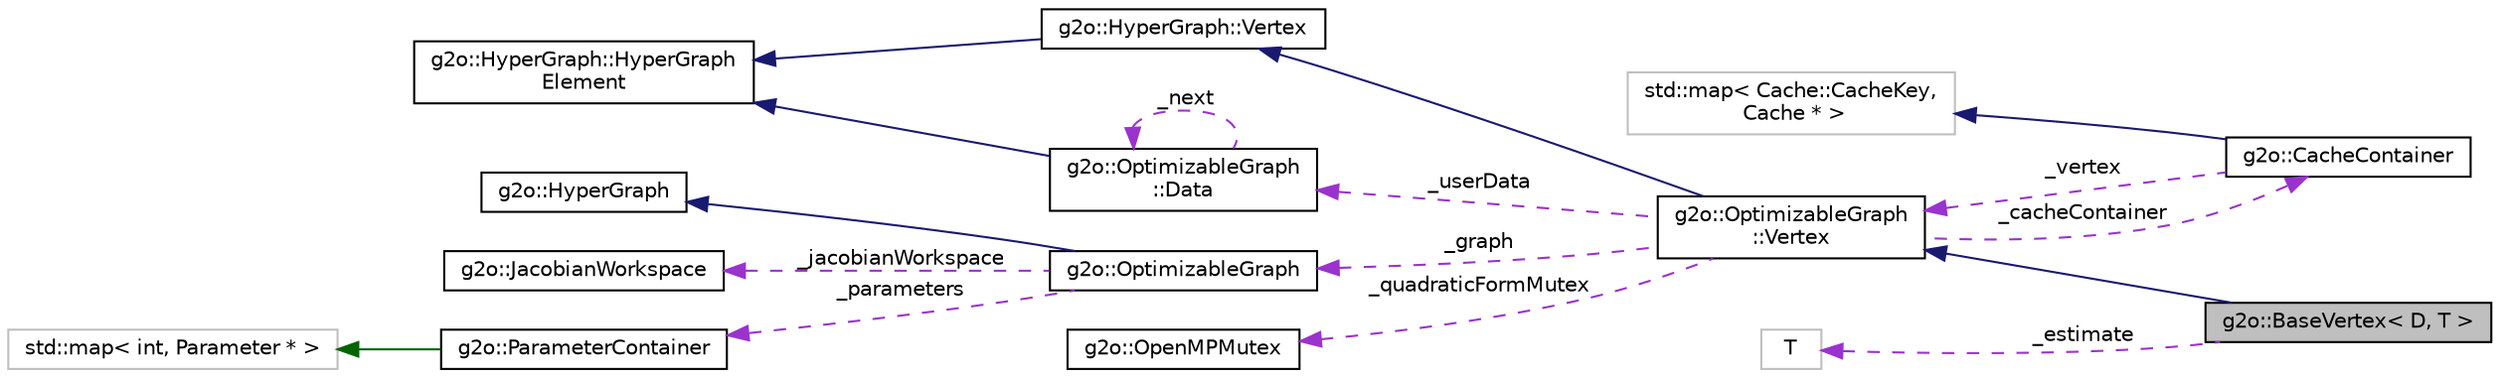 digraph "g2o::BaseVertex&lt; D, T &gt;"
{
  edge [fontname="Helvetica",fontsize="10",labelfontname="Helvetica",labelfontsize="10"];
  node [fontname="Helvetica",fontsize="10",shape=record];
  rankdir="LR";
  Node1 [label="g2o::BaseVertex\< D, T \>",height=0.2,width=0.4,color="black", fillcolor="grey75", style="filled", fontcolor="black"];
  Node2 -> Node1 [dir="back",color="midnightblue",fontsize="10",style="solid"];
  Node2 [label="g2o::OptimizableGraph\l::Vertex",height=0.2,width=0.4,color="black", fillcolor="white", style="filled",URL="$classg2o_1_1OptimizableGraph_1_1Vertex.html",tooltip="A general case Vertex for optimization. "];
  Node3 -> Node2 [dir="back",color="midnightblue",fontsize="10",style="solid"];
  Node3 [label="g2o::HyperGraph::Vertex",height=0.2,width=0.4,color="black", fillcolor="white", style="filled",URL="$classg2o_1_1HyperGraph_1_1Vertex.html",tooltip="abstract Vertex, your types must derive from that one "];
  Node4 -> Node3 [dir="back",color="midnightblue",fontsize="10",style="solid"];
  Node4 [label="g2o::HyperGraph::HyperGraph\lElement",height=0.2,width=0.4,color="black", fillcolor="white", style="filled",URL="$structg2o_1_1HyperGraph_1_1HyperGraphElement.html"];
  Node5 -> Node2 [dir="back",color="darkorchid3",fontsize="10",style="dashed",label=" _cacheContainer" ];
  Node5 [label="g2o::CacheContainer",height=0.2,width=0.4,color="black", fillcolor="white", style="filled",URL="$classg2o_1_1CacheContainer.html"];
  Node6 -> Node5 [dir="back",color="midnightblue",fontsize="10",style="solid"];
  Node6 [label="std::map\< Cache::CacheKey,\l Cache * \>",height=0.2,width=0.4,color="grey75", fillcolor="white", style="filled"];
  Node2 -> Node5 [dir="back",color="darkorchid3",fontsize="10",style="dashed",label=" _vertex" ];
  Node7 -> Node2 [dir="back",color="darkorchid3",fontsize="10",style="dashed",label=" _graph" ];
  Node7 [label="g2o::OptimizableGraph",height=0.2,width=0.4,color="black", fillcolor="white", style="filled",URL="$structg2o_1_1OptimizableGraph.html"];
  Node8 -> Node7 [dir="back",color="midnightblue",fontsize="10",style="solid"];
  Node8 [label="g2o::HyperGraph",height=0.2,width=0.4,color="black", fillcolor="white", style="filled",URL="$classg2o_1_1HyperGraph.html"];
  Node9 -> Node7 [dir="back",color="darkorchid3",fontsize="10",style="dashed",label=" _jacobianWorkspace" ];
  Node9 [label="g2o::JacobianWorkspace",height=0.2,width=0.4,color="black", fillcolor="white", style="filled",URL="$classg2o_1_1JacobianWorkspace.html",tooltip="provide memory workspace for computing the Jacobians "];
  Node10 -> Node7 [dir="back",color="darkorchid3",fontsize="10",style="dashed",label=" _parameters" ];
  Node10 [label="g2o::ParameterContainer",height=0.2,width=0.4,color="black", fillcolor="white", style="filled",URL="$classg2o_1_1ParameterContainer.html",tooltip="map id to parameters "];
  Node11 -> Node10 [dir="back",color="darkgreen",fontsize="10",style="solid"];
  Node11 [label="std::map\< int, Parameter * \>",height=0.2,width=0.4,color="grey75", fillcolor="white", style="filled"];
  Node12 -> Node2 [dir="back",color="darkorchid3",fontsize="10",style="dashed",label=" _quadraticFormMutex" ];
  Node12 [label="g2o::OpenMPMutex",height=0.2,width=0.4,color="black", fillcolor="white", style="filled",URL="$classg2o_1_1OpenMPMutex.html"];
  Node13 -> Node2 [dir="back",color="darkorchid3",fontsize="10",style="dashed",label=" _userData" ];
  Node13 [label="g2o::OptimizableGraph\l::Data",height=0.2,width=0.4,color="black", fillcolor="white", style="filled",URL="$classg2o_1_1OptimizableGraph_1_1Data.html",tooltip="data packet for a vertex. Extend this class to store in the vertices the potential additional informa..."];
  Node4 -> Node13 [dir="back",color="midnightblue",fontsize="10",style="solid"];
  Node13 -> Node13 [dir="back",color="darkorchid3",fontsize="10",style="dashed",label=" _next" ];
  Node14 -> Node1 [dir="back",color="darkorchid3",fontsize="10",style="dashed",label=" _estimate" ];
  Node14 [label="T",height=0.2,width=0.4,color="grey75", fillcolor="white", style="filled"];
}
